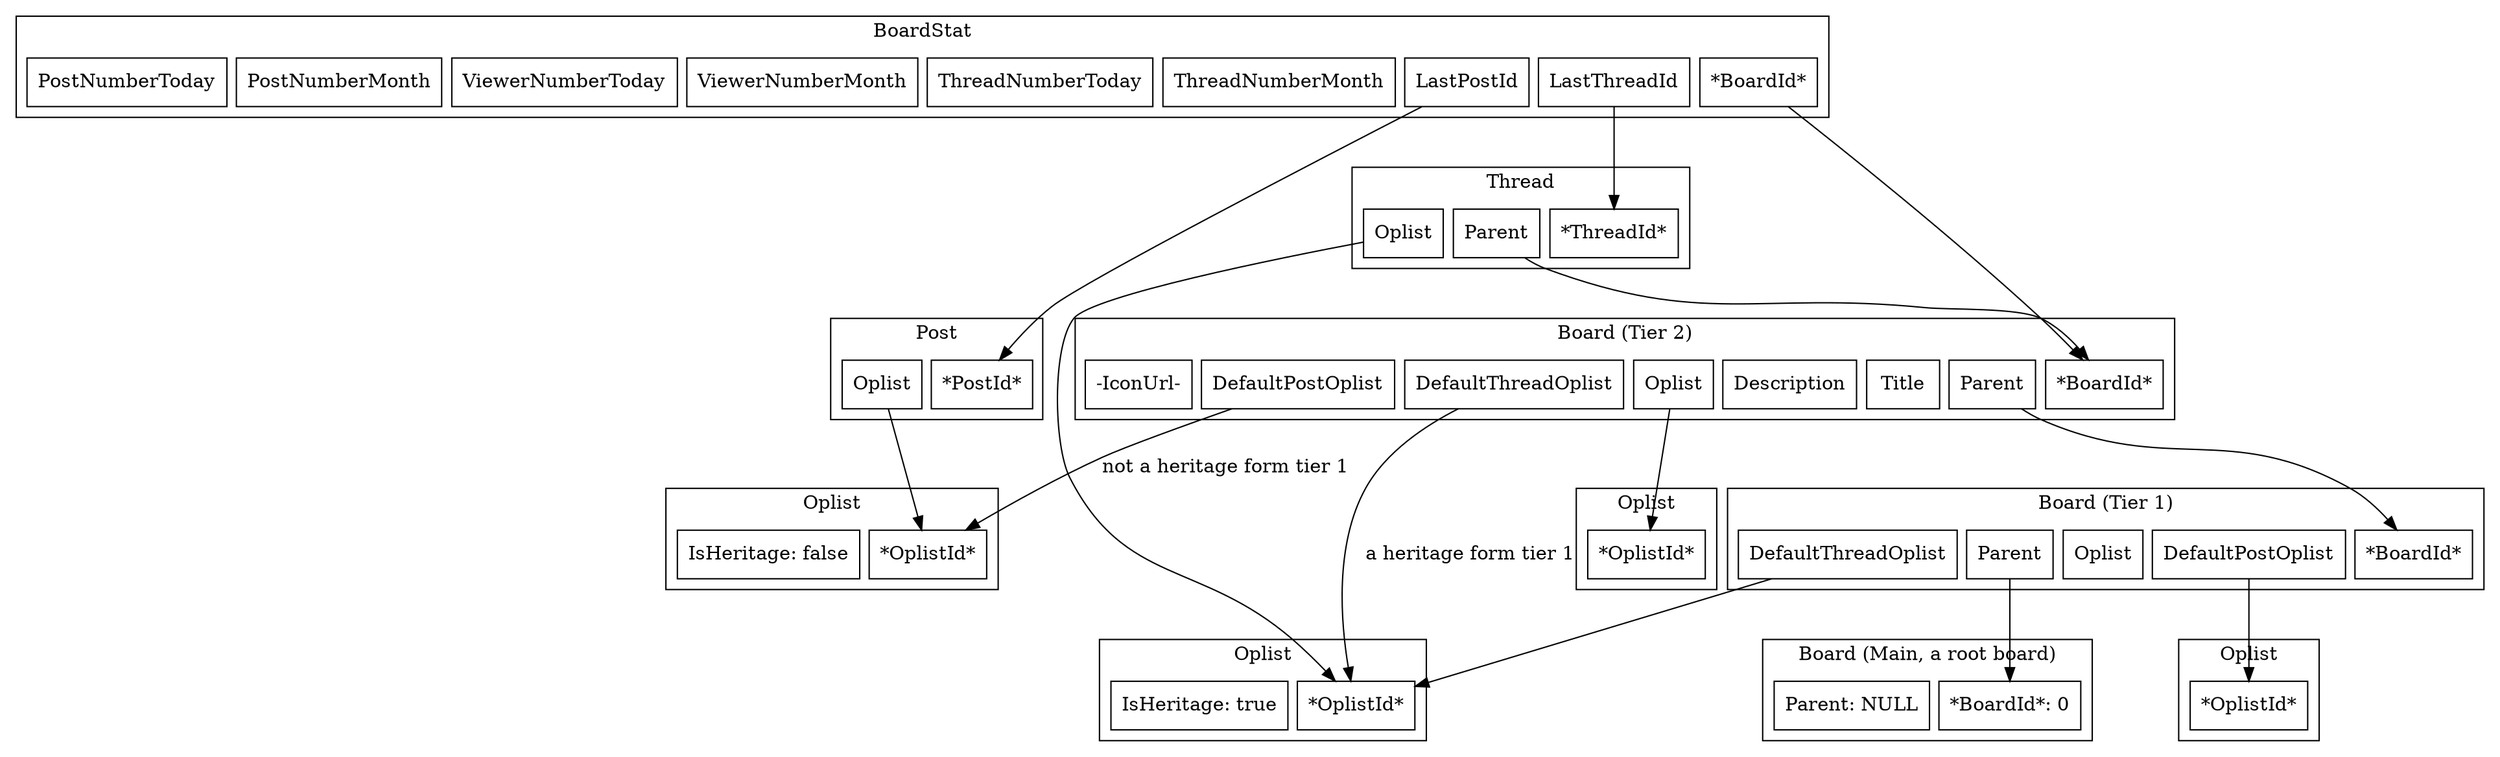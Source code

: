#dot
strict digraph g {
	node [ shape = box ];
	nodesep = 0.1;
	ranksep = 1;
	
	subgraph cluster_post_stat {
		label = "BoardStat";
		node_a_board_stat_id                  [ label = "*BoardId*" ];
		node_a_board_stat_last_thread_id      [ label = "LastThreadId" ];
		node_a_board_stat_last_post_id        [ label = "LastPostId" ];
		node_a_board_stat_thread_number_month [ label = "ThreadNumberMonth" ];
		node_a_board_stat_thread_number_today [ label = "ThreadNumberToday" ];
		node_a_board_stat_viewer_number_month [ label = "ViewerNumberMonth" ];
		node_a_board_stat_viewer_number_today [ label = "ViewerNumberToday" ];
		node_a_board_stat_post_number_month   [ label = "PostNumberMonth" ];
		node_a_board_stat_post_number_today   [ label = "PostNumberToday" ];
	}

	subgraph cluster_board {
		label = "Board (Tier 2)";
		node_a_board_id                     [ label = "*BoardId*" ];
		node_a_board_parent                 [ label = "Parent" ];
		node_a_board_title                  [ label = "Title" ];
		node_a_board_description            [ label = "Description" ];
		node_a_board_oplist                 [ label = "Oplist" ];
		node_a_board_default_thread_oplist  [ label = "DefaultThreadOplist" ];
		node_a_board_default_post_oplist    [ label = "DefaultPostOplist" ];
		node_a_board_icon_url               [ label = "-IconUrl-" ];
	}
	node_a_board_stat_id -> node_a_board_id;
	node_a_board_parent -> node_a_board_id_2;
	node_a_board_oplist -> node_a_oplist_id;
	node_a_board_default_thread_oplist -> node_a_oplist_id_2 [ label = "a heritage form tier 1" ];
	node_a_board_default_post_oplist -> node_a_oplist_id_3 [ label = "not a heritage form tier 1" ];
	node_a_board_stat_last_thread_id -> node_a_thread_id;
	node_a_board_stat_last_post_id -> node_a_post_id;

	subgraph cluster_board_2 {
		label = "Board (Tier 1)";
		node_a_board_id_2                   [ label = "*BoardId*" ];
		node_a_board_parent_2               [ label = "Parent" ];
		node_a_board_oplist_2               [ label = "Oplist" ];
		node_a_board_default_thread_oplist_2[ label = "DefaultThreadOplist" ];
		node_a_board_default_post_oplist_2  [ label = "DefaultPostOplist" ];
	}
	node_a_board_parent_2 -> node_a_board_id_3;
	node_a_board_default_thread_oplist_2 -> node_a_oplist_id_2;
	node_a_board_default_post_oplist_2 -> node_a_oplist_id_4;

	subgraph cluster_board_3 {
		label = "Board (Main, a root board)";
		node_a_board_id_3                   [ label = "*BoardId*: 0" ];
		node_a_board_parent_3               [ label = "Parent: NULL" ];
	}

	subgraph cluster_oplist {
		label = "Oplist";
		node_a_oplist_id               [ label = "*OplistId*" ];
	}

	subgraph cluster_oplist_2 {
		label = "Oplist";
		node_a_oplist_id_2               [ label = "*OplistId*" ];
		node_a_oplist_is_heritage_2      [ label = "IsHeritage: true" ];
	}

	subgraph cluster_oplist_3 {
		label = "Oplist";
		node_a_oplist_id_3               [ label = "*OplistId*" ];
		node_a_oplist_is_heritage_3      [ label = "IsHeritage: false" ];
	}
	
	subgraph cluster_oplist_4 {
		label = "Oplist";
		node_a_oplist_id_4               [ label = "*OplistId*" ];
	}

	subgraph cluster_thread {
		label = "Thread";
		node_a_thread_id     [ label = "*ThreadId*" ];
		node_a_thread_parent [ label = "Parent" ];
		node_a_thread_oplist [ label = "Oplist" ];
	}
	node_a_thread_oplist -> node_a_oplist_id_2;
	node_a_thread_parent -> node_a_board_id;


	subgraph cluster_post {
		label = "Post";
		node_a_post_id     [ label = "*PostId*" ];
		node_a_post_oplist [ label = "Oplist" ];
	}
	node_a_post_oplist -> node_a_oplist_id_3;


}
